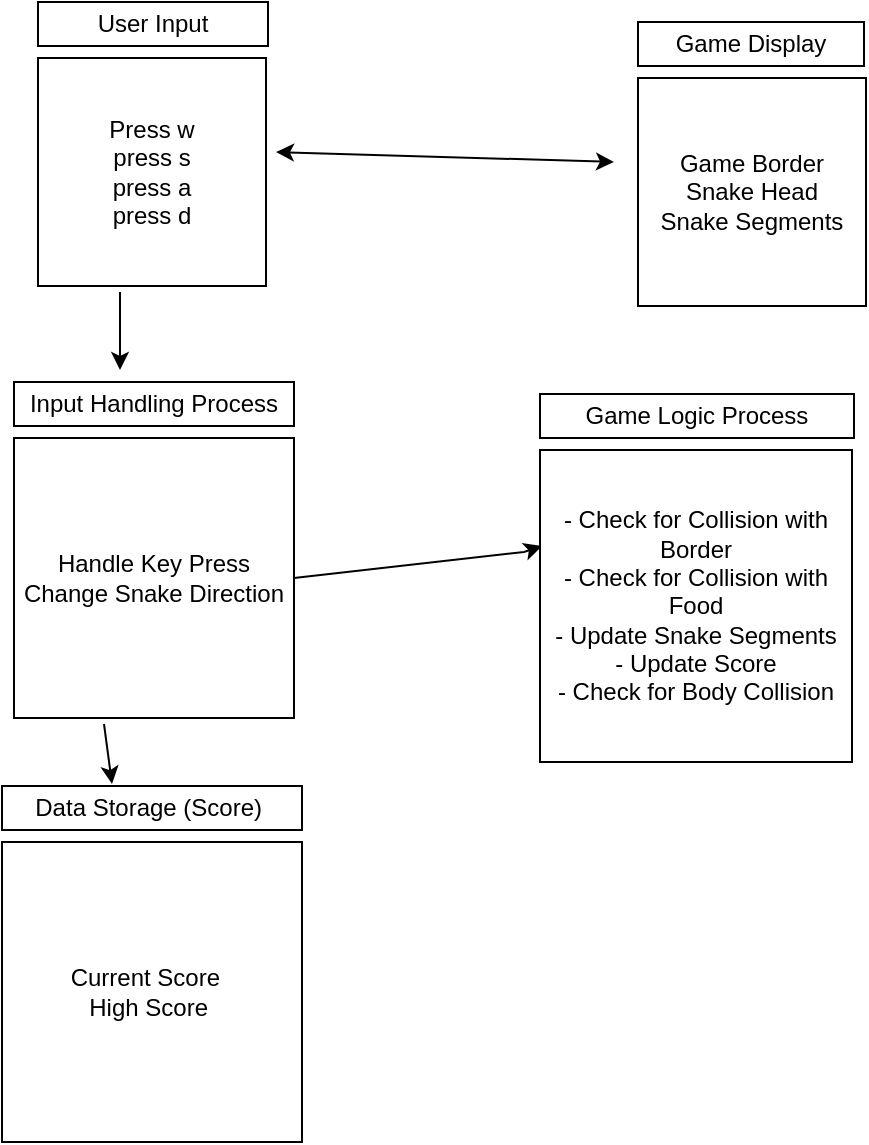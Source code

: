 <mxfile version="24.8.4">
  <diagram name="Page-1" id="NrCJpfxuMmYyC89XqXmt">
    <mxGraphModel dx="2166" dy="1546" grid="0" gridSize="10" guides="1" tooltips="1" connect="1" arrows="1" fold="1" page="0" pageScale="1" pageWidth="850" pageHeight="1100" math="0" shadow="0">
      <root>
        <mxCell id="0" />
        <mxCell id="1" parent="0" />
        <mxCell id="009zjus6u_HkQ1jCEVu5-1" value="Press w&lt;div&gt;press s&lt;/div&gt;&lt;div&gt;press a&lt;/div&gt;&lt;div&gt;press d&lt;/div&gt;" style="whiteSpace=wrap;html=1;aspect=fixed;" vertex="1" parent="1">
          <mxGeometry x="-294" y="-424" width="114" height="114" as="geometry" />
        </mxCell>
        <mxCell id="009zjus6u_HkQ1jCEVu5-2" value="User Input" style="rounded=0;whiteSpace=wrap;html=1;" vertex="1" parent="1">
          <mxGeometry x="-294" y="-452" width="115" height="22" as="geometry" />
        </mxCell>
        <mxCell id="009zjus6u_HkQ1jCEVu5-4" value="" style="endArrow=classic;startArrow=classic;html=1;rounded=0;" edge="1" parent="1">
          <mxGeometry width="50" height="50" relative="1" as="geometry">
            <mxPoint x="-175" y="-377" as="sourcePoint" />
            <mxPoint x="-6" y="-372" as="targetPoint" />
            <Array as="points" />
          </mxGeometry>
        </mxCell>
        <mxCell id="009zjus6u_HkQ1jCEVu5-5" value="&lt;div&gt;Game Border&lt;/div&gt;&lt;div&gt;Snake Head&lt;/div&gt;&lt;div&gt;Snake Segments&lt;/div&gt;" style="whiteSpace=wrap;html=1;aspect=fixed;" vertex="1" parent="1">
          <mxGeometry x="6" y="-414" width="114" height="114" as="geometry" />
        </mxCell>
        <mxCell id="009zjus6u_HkQ1jCEVu5-6" value="Game Display" style="rounded=0;whiteSpace=wrap;html=1;" vertex="1" parent="1">
          <mxGeometry x="6" y="-442" width="113" height="22" as="geometry" />
        </mxCell>
        <mxCell id="009zjus6u_HkQ1jCEVu5-8" value="" style="endArrow=classic;html=1;rounded=0;" edge="1" parent="1">
          <mxGeometry width="50" height="50" relative="1" as="geometry">
            <mxPoint x="-253" y="-307" as="sourcePoint" />
            <mxPoint x="-253" y="-268" as="targetPoint" />
          </mxGeometry>
        </mxCell>
        <mxCell id="009zjus6u_HkQ1jCEVu5-9" value="&lt;div&gt;Handle Key Press&lt;/div&gt;&lt;div&gt;Change Snake Direction&lt;/div&gt;" style="whiteSpace=wrap;html=1;aspect=fixed;" vertex="1" parent="1">
          <mxGeometry x="-306" y="-234" width="140" height="140" as="geometry" />
        </mxCell>
        <mxCell id="009zjus6u_HkQ1jCEVu5-10" value="Input Handling Process" style="rounded=0;whiteSpace=wrap;html=1;" vertex="1" parent="1">
          <mxGeometry x="-306" y="-262" width="140" height="22" as="geometry" />
        </mxCell>
        <mxCell id="009zjus6u_HkQ1jCEVu5-11" value="" style="endArrow=classic;html=1;rounded=0;exitX=1;exitY=0.5;exitDx=0;exitDy=0;" edge="1" parent="1" source="009zjus6u_HkQ1jCEVu5-9">
          <mxGeometry width="50" height="50" relative="1" as="geometry">
            <mxPoint x="-96" y="-214" as="sourcePoint" />
            <mxPoint x="-42" y="-180" as="targetPoint" />
            <Array as="points">
              <mxPoint x="-51" y="-177" />
            </Array>
          </mxGeometry>
        </mxCell>
        <mxCell id="009zjus6u_HkQ1jCEVu5-12" value="&lt;div&gt;- Check for Collision with Border&lt;/div&gt;&lt;div&gt;- Check for Collision with Food&lt;/div&gt;&lt;div&gt;- Update Snake Segments&lt;/div&gt;&lt;div&gt;- Update Score&lt;/div&gt;&lt;div&gt;- Check for Body Collision&lt;/div&gt;" style="whiteSpace=wrap;html=1;aspect=fixed;" vertex="1" parent="1">
          <mxGeometry x="-43" y="-228" width="156" height="156" as="geometry" />
        </mxCell>
        <mxCell id="009zjus6u_HkQ1jCEVu5-13" value="Game Logic Process" style="rounded=0;whiteSpace=wrap;html=1;" vertex="1" parent="1">
          <mxGeometry x="-43" y="-256" width="157" height="22" as="geometry" />
        </mxCell>
        <mxCell id="009zjus6u_HkQ1jCEVu5-14" value="" style="endArrow=classic;html=1;rounded=0;" edge="1" parent="1">
          <mxGeometry width="50" height="50" relative="1" as="geometry">
            <mxPoint x="-261" y="-91" as="sourcePoint" />
            <mxPoint x="-257" y="-61" as="targetPoint" />
          </mxGeometry>
        </mxCell>
        <mxCell id="009zjus6u_HkQ1jCEVu5-15" value="&lt;span class=&quot;hljs-keyword&quot;&gt;Current&lt;/span&gt; Score &amp;nbsp;&lt;div&gt;&lt;span style=&quot;background-color: initial;&quot;&gt;High Score&amp;nbsp;&lt;/span&gt;&lt;/div&gt;" style="whiteSpace=wrap;html=1;aspect=fixed;" vertex="1" parent="1">
          <mxGeometry x="-312" y="-32" width="150" height="150" as="geometry" />
        </mxCell>
        <mxCell id="009zjus6u_HkQ1jCEVu5-16" value="Data Storage (Score)&amp;nbsp;" style="rounded=0;whiteSpace=wrap;html=1;" vertex="1" parent="1">
          <mxGeometry x="-312" y="-60" width="150" height="22" as="geometry" />
        </mxCell>
      </root>
    </mxGraphModel>
  </diagram>
</mxfile>
